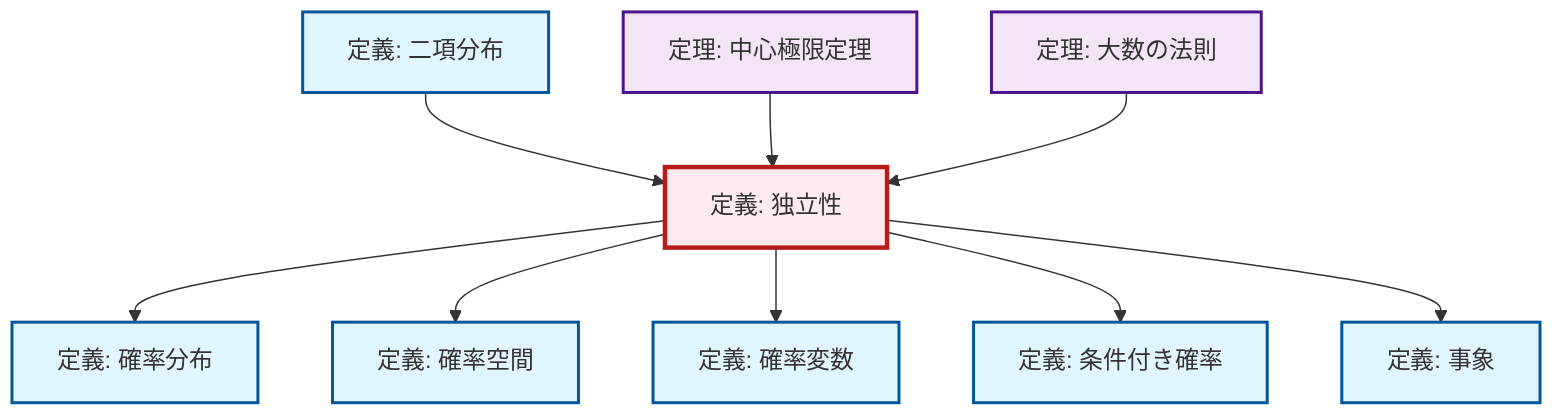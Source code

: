 graph TD
    classDef definition fill:#e1f5fe,stroke:#01579b,stroke-width:2px
    classDef theorem fill:#f3e5f5,stroke:#4a148c,stroke-width:2px
    classDef axiom fill:#fff3e0,stroke:#e65100,stroke-width:2px
    classDef example fill:#e8f5e9,stroke:#1b5e20,stroke-width:2px
    classDef current fill:#ffebee,stroke:#b71c1c,stroke-width:3px
    def-conditional-probability["定義: 条件付き確率"]:::definition
    def-binomial-distribution["定義: 二項分布"]:::definition
    thm-central-limit["定理: 中心極限定理"]:::theorem
    thm-law-of-large-numbers["定理: 大数の法則"]:::theorem
    def-probability-distribution["定義: 確率分布"]:::definition
    def-random-variable["定義: 確率変数"]:::definition
    def-independence["定義: 独立性"]:::definition
    def-event["定義: 事象"]:::definition
    def-probability-space["定義: 確率空間"]:::definition
    def-independence --> def-probability-distribution
    def-binomial-distribution --> def-independence
    def-independence --> def-probability-space
    def-independence --> def-random-variable
    def-independence --> def-conditional-probability
    def-independence --> def-event
    thm-central-limit --> def-independence
    thm-law-of-large-numbers --> def-independence
    class def-independence current